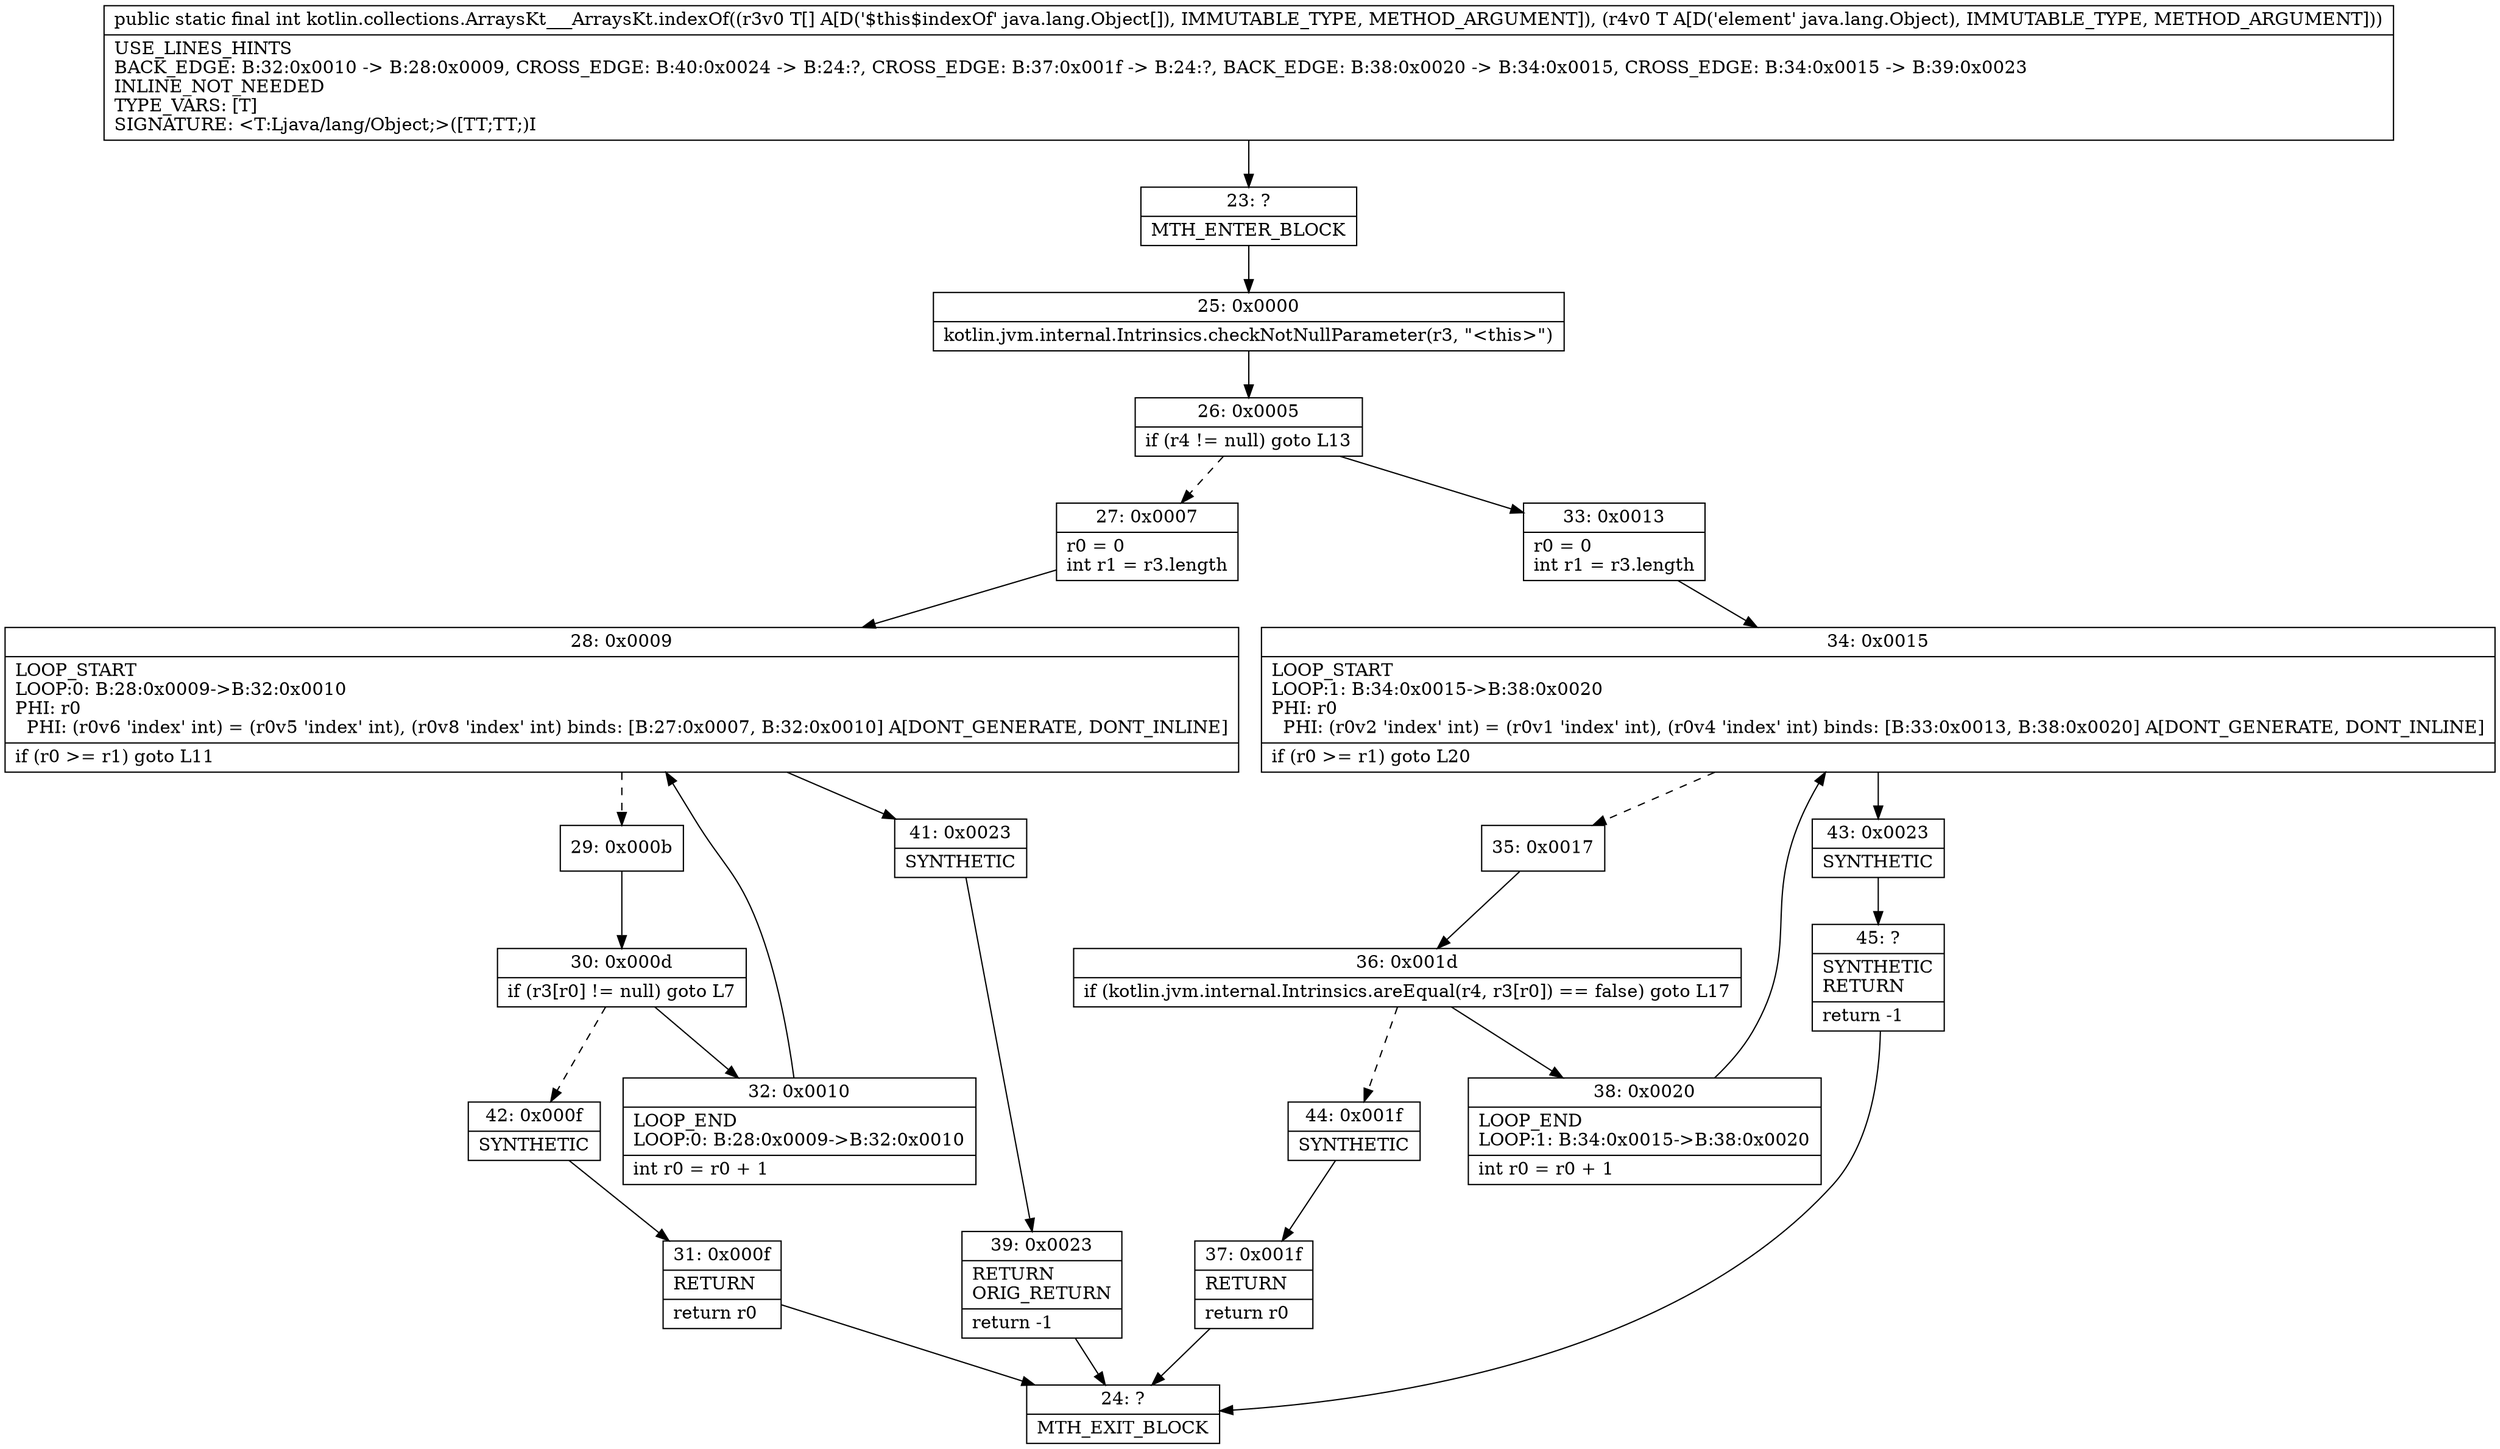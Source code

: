 digraph "CFG forkotlin.collections.ArraysKt___ArraysKt.indexOf([Ljava\/lang\/Object;Ljava\/lang\/Object;)I" {
Node_23 [shape=record,label="{23\:\ ?|MTH_ENTER_BLOCK\l}"];
Node_25 [shape=record,label="{25\:\ 0x0000|kotlin.jvm.internal.Intrinsics.checkNotNullParameter(r3, \"\<this\>\")\l}"];
Node_26 [shape=record,label="{26\:\ 0x0005|if (r4 != null) goto L13\l}"];
Node_27 [shape=record,label="{27\:\ 0x0007|r0 = 0\lint r1 = r3.length\l}"];
Node_28 [shape=record,label="{28\:\ 0x0009|LOOP_START\lLOOP:0: B:28:0x0009\-\>B:32:0x0010\lPHI: r0 \l  PHI: (r0v6 'index' int) = (r0v5 'index' int), (r0v8 'index' int) binds: [B:27:0x0007, B:32:0x0010] A[DONT_GENERATE, DONT_INLINE]\l|if (r0 \>= r1) goto L11\l}"];
Node_29 [shape=record,label="{29\:\ 0x000b}"];
Node_30 [shape=record,label="{30\:\ 0x000d|if (r3[r0] != null) goto L7\l}"];
Node_32 [shape=record,label="{32\:\ 0x0010|LOOP_END\lLOOP:0: B:28:0x0009\-\>B:32:0x0010\l|int r0 = r0 + 1\l}"];
Node_42 [shape=record,label="{42\:\ 0x000f|SYNTHETIC\l}"];
Node_31 [shape=record,label="{31\:\ 0x000f|RETURN\l|return r0\l}"];
Node_24 [shape=record,label="{24\:\ ?|MTH_EXIT_BLOCK\l}"];
Node_41 [shape=record,label="{41\:\ 0x0023|SYNTHETIC\l}"];
Node_39 [shape=record,label="{39\:\ 0x0023|RETURN\lORIG_RETURN\l|return \-1\l}"];
Node_33 [shape=record,label="{33\:\ 0x0013|r0 = 0\lint r1 = r3.length\l}"];
Node_34 [shape=record,label="{34\:\ 0x0015|LOOP_START\lLOOP:1: B:34:0x0015\-\>B:38:0x0020\lPHI: r0 \l  PHI: (r0v2 'index' int) = (r0v1 'index' int), (r0v4 'index' int) binds: [B:33:0x0013, B:38:0x0020] A[DONT_GENERATE, DONT_INLINE]\l|if (r0 \>= r1) goto L20\l}"];
Node_35 [shape=record,label="{35\:\ 0x0017}"];
Node_36 [shape=record,label="{36\:\ 0x001d|if (kotlin.jvm.internal.Intrinsics.areEqual(r4, r3[r0]) == false) goto L17\l}"];
Node_38 [shape=record,label="{38\:\ 0x0020|LOOP_END\lLOOP:1: B:34:0x0015\-\>B:38:0x0020\l|int r0 = r0 + 1\l}"];
Node_44 [shape=record,label="{44\:\ 0x001f|SYNTHETIC\l}"];
Node_37 [shape=record,label="{37\:\ 0x001f|RETURN\l|return r0\l}"];
Node_43 [shape=record,label="{43\:\ 0x0023|SYNTHETIC\l}"];
Node_45 [shape=record,label="{45\:\ ?|SYNTHETIC\lRETURN\l|return \-1\l}"];
MethodNode[shape=record,label="{public static final int kotlin.collections.ArraysKt___ArraysKt.indexOf((r3v0 T[] A[D('$this$indexOf' java.lang.Object[]), IMMUTABLE_TYPE, METHOD_ARGUMENT]), (r4v0 T A[D('element' java.lang.Object), IMMUTABLE_TYPE, METHOD_ARGUMENT]))  | USE_LINES_HINTS\lBACK_EDGE: B:32:0x0010 \-\> B:28:0x0009, CROSS_EDGE: B:40:0x0024 \-\> B:24:?, CROSS_EDGE: B:37:0x001f \-\> B:24:?, BACK_EDGE: B:38:0x0020 \-\> B:34:0x0015, CROSS_EDGE: B:34:0x0015 \-\> B:39:0x0023\lINLINE_NOT_NEEDED\lTYPE_VARS: [T]\lSIGNATURE: \<T:Ljava\/lang\/Object;\>([TT;TT;)I\l}"];
MethodNode -> Node_23;Node_23 -> Node_25;
Node_25 -> Node_26;
Node_26 -> Node_27[style=dashed];
Node_26 -> Node_33;
Node_27 -> Node_28;
Node_28 -> Node_29[style=dashed];
Node_28 -> Node_41;
Node_29 -> Node_30;
Node_30 -> Node_32;
Node_30 -> Node_42[style=dashed];
Node_32 -> Node_28;
Node_42 -> Node_31;
Node_31 -> Node_24;
Node_41 -> Node_39;
Node_39 -> Node_24;
Node_33 -> Node_34;
Node_34 -> Node_35[style=dashed];
Node_34 -> Node_43;
Node_35 -> Node_36;
Node_36 -> Node_38;
Node_36 -> Node_44[style=dashed];
Node_38 -> Node_34;
Node_44 -> Node_37;
Node_37 -> Node_24;
Node_43 -> Node_45;
Node_45 -> Node_24;
}

